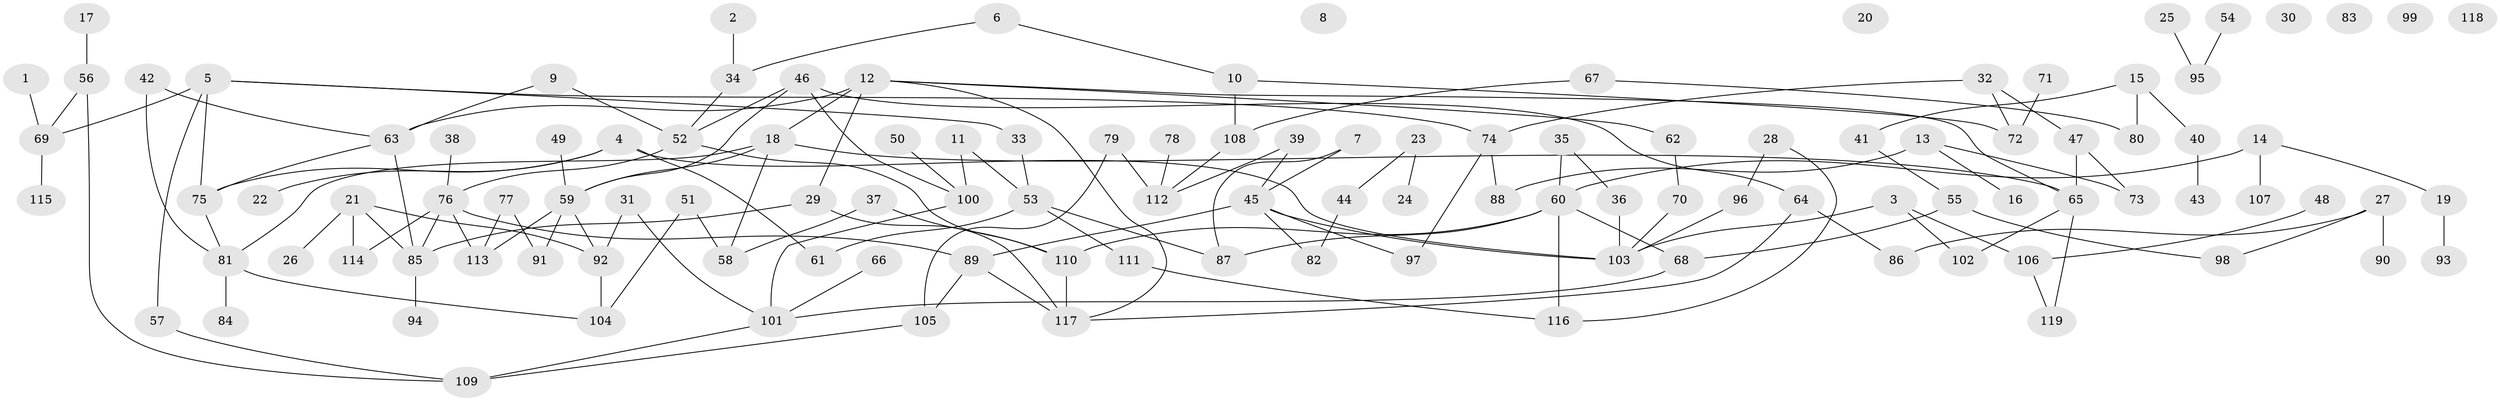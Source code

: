 // coarse degree distribution, {3: 0.2564102564102564, 1: 0.19230769230769232, 5: 0.08974358974358974, 0: 0.07692307692307693, 2: 0.20512820512820512, 6: 0.08974358974358974, 4: 0.0641025641025641, 7: 0.02564102564102564}
// Generated by graph-tools (version 1.1) at 2025/41/03/06/25 10:41:22]
// undirected, 119 vertices, 152 edges
graph export_dot {
graph [start="1"]
  node [color=gray90,style=filled];
  1;
  2;
  3;
  4;
  5;
  6;
  7;
  8;
  9;
  10;
  11;
  12;
  13;
  14;
  15;
  16;
  17;
  18;
  19;
  20;
  21;
  22;
  23;
  24;
  25;
  26;
  27;
  28;
  29;
  30;
  31;
  32;
  33;
  34;
  35;
  36;
  37;
  38;
  39;
  40;
  41;
  42;
  43;
  44;
  45;
  46;
  47;
  48;
  49;
  50;
  51;
  52;
  53;
  54;
  55;
  56;
  57;
  58;
  59;
  60;
  61;
  62;
  63;
  64;
  65;
  66;
  67;
  68;
  69;
  70;
  71;
  72;
  73;
  74;
  75;
  76;
  77;
  78;
  79;
  80;
  81;
  82;
  83;
  84;
  85;
  86;
  87;
  88;
  89;
  90;
  91;
  92;
  93;
  94;
  95;
  96;
  97;
  98;
  99;
  100;
  101;
  102;
  103;
  104;
  105;
  106;
  107;
  108;
  109;
  110;
  111;
  112;
  113;
  114;
  115;
  116;
  117;
  118;
  119;
  1 -- 69;
  2 -- 34;
  3 -- 102;
  3 -- 103;
  3 -- 106;
  4 -- 22;
  4 -- 61;
  4 -- 75;
  4 -- 103;
  5 -- 33;
  5 -- 57;
  5 -- 69;
  5 -- 74;
  5 -- 75;
  6 -- 10;
  6 -- 34;
  7 -- 45;
  7 -- 87;
  9 -- 52;
  9 -- 63;
  10 -- 72;
  10 -- 108;
  11 -- 53;
  11 -- 100;
  12 -- 18;
  12 -- 29;
  12 -- 62;
  12 -- 63;
  12 -- 65;
  12 -- 117;
  13 -- 16;
  13 -- 73;
  13 -- 88;
  14 -- 19;
  14 -- 60;
  14 -- 107;
  15 -- 40;
  15 -- 41;
  15 -- 80;
  17 -- 56;
  18 -- 58;
  18 -- 59;
  18 -- 65;
  18 -- 81;
  19 -- 93;
  21 -- 26;
  21 -- 85;
  21 -- 92;
  21 -- 114;
  23 -- 24;
  23 -- 44;
  25 -- 95;
  27 -- 86;
  27 -- 90;
  27 -- 98;
  28 -- 96;
  28 -- 116;
  29 -- 85;
  29 -- 117;
  31 -- 92;
  31 -- 101;
  32 -- 47;
  32 -- 72;
  32 -- 74;
  33 -- 53;
  34 -- 52;
  35 -- 36;
  35 -- 60;
  36 -- 103;
  37 -- 58;
  37 -- 110;
  38 -- 76;
  39 -- 45;
  39 -- 112;
  40 -- 43;
  41 -- 55;
  42 -- 63;
  42 -- 81;
  44 -- 82;
  45 -- 82;
  45 -- 89;
  45 -- 97;
  45 -- 103;
  46 -- 52;
  46 -- 59;
  46 -- 64;
  46 -- 100;
  47 -- 65;
  47 -- 73;
  48 -- 106;
  49 -- 59;
  50 -- 100;
  51 -- 58;
  51 -- 104;
  52 -- 76;
  52 -- 110;
  53 -- 61;
  53 -- 87;
  53 -- 111;
  54 -- 95;
  55 -- 68;
  55 -- 98;
  56 -- 69;
  56 -- 109;
  57 -- 109;
  59 -- 91;
  59 -- 92;
  59 -- 113;
  60 -- 68;
  60 -- 87;
  60 -- 110;
  60 -- 116;
  62 -- 70;
  63 -- 75;
  63 -- 85;
  64 -- 86;
  64 -- 117;
  65 -- 102;
  65 -- 119;
  66 -- 101;
  67 -- 80;
  67 -- 108;
  68 -- 101;
  69 -- 115;
  70 -- 103;
  71 -- 72;
  74 -- 88;
  74 -- 97;
  75 -- 81;
  76 -- 85;
  76 -- 89;
  76 -- 113;
  76 -- 114;
  77 -- 91;
  77 -- 113;
  78 -- 112;
  79 -- 105;
  79 -- 112;
  81 -- 84;
  81 -- 104;
  85 -- 94;
  89 -- 105;
  89 -- 117;
  92 -- 104;
  96 -- 103;
  100 -- 101;
  101 -- 109;
  105 -- 109;
  106 -- 119;
  108 -- 112;
  110 -- 117;
  111 -- 116;
}
